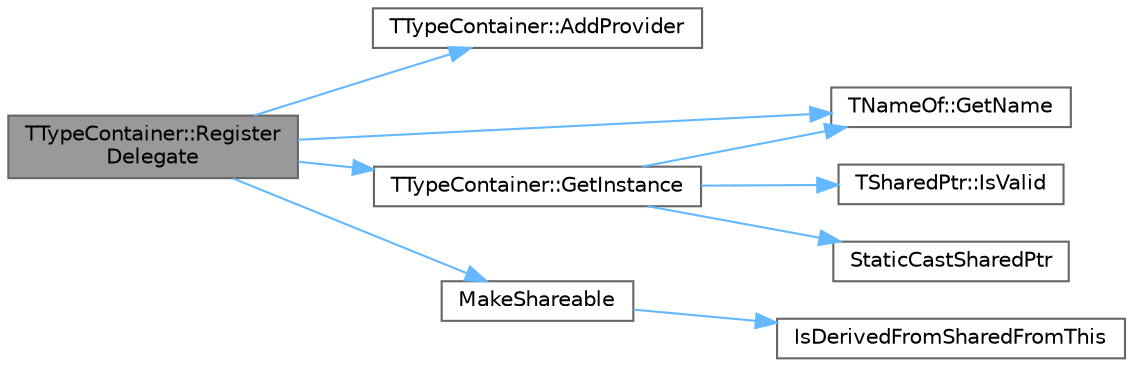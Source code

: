digraph "TTypeContainer::RegisterDelegate"
{
 // INTERACTIVE_SVG=YES
 // LATEX_PDF_SIZE
  bgcolor="transparent";
  edge [fontname=Helvetica,fontsize=10,labelfontname=Helvetica,labelfontsize=10];
  node [fontname=Helvetica,fontsize=10,shape=box,height=0.2,width=0.4];
  rankdir="LR";
  Node1 [id="Node000001",label="TTypeContainer::Register\lDelegate",height=0.2,width=0.4,color="gray40", fillcolor="grey60", style="filled", fontcolor="black",tooltip="Register a factory delegate for the specified class."];
  Node1 -> Node2 [id="edge1_Node000001_Node000002",color="steelblue1",style="solid",tooltip=" "];
  Node2 [id="Node000002",label="TTypeContainer::AddProvider",height=0.2,width=0.4,color="grey40", fillcolor="white", style="filled",URL="$d6/df5/classTTypeContainer.html#a68827a1407253655df9cca965008a9aa",tooltip="Add an instance provider to the container."];
  Node1 -> Node3 [id="edge2_Node000001_Node000003",color="steelblue1",style="solid",tooltip=" "];
  Node3 [id="Node000003",label="TTypeContainer::GetInstance",height=0.2,width=0.4,color="grey40", fillcolor="white", style="filled",URL="$d6/df5/classTTypeContainer.html#a4e13fa45cd8b8d4eb7597d48009e80f1",tooltip="Gets a shared pointer to an instance of the specified class."];
  Node3 -> Node4 [id="edge3_Node000003_Node000004",color="steelblue1",style="solid",tooltip=" "];
  Node4 [id="Node000004",label="TNameOf::GetName",height=0.2,width=0.4,color="grey40", fillcolor="white", style="filled",URL="$df/d4a/structTNameOf.html#ac745fde27f8eb32803d4b4b8245fc6e2",tooltip=" "];
  Node3 -> Node5 [id="edge4_Node000003_Node000005",color="steelblue1",style="solid",tooltip=" "];
  Node5 [id="Node000005",label="TSharedPtr::IsValid",height=0.2,width=0.4,color="grey40", fillcolor="white", style="filled",URL="$d8/d2f/classTSharedPtr.html#acb5f7d3a359aaafcebe24b6b19882ad3",tooltip="Checks to see if this shared pointer is actually pointing to an object."];
  Node3 -> Node6 [id="edge5_Node000003_Node000006",color="steelblue1",style="solid",tooltip=" "];
  Node6 [id="Node000006",label="StaticCastSharedPtr",height=0.2,width=0.4,color="grey40", fillcolor="white", style="filled",URL="$d2/d17/SharedPointer_8h.html#a2ef0bc0c87e174afbd6a19ca229b95e1",tooltip="Casts a shared pointer of one type to another type."];
  Node1 -> Node4 [id="edge6_Node000001_Node000004",color="steelblue1",style="solid",tooltip=" "];
  Node1 -> Node7 [id="edge7_Node000001_Node000007",color="steelblue1",style="solid",tooltip=" "];
  Node7 [id="Node000007",label="MakeShareable",height=0.2,width=0.4,color="grey40", fillcolor="white", style="filled",URL="$d2/d17/SharedPointer_8h.html#a8e889711f2d38942782279b57ea26b73",tooltip="MakeShareable utility function."];
  Node7 -> Node8 [id="edge8_Node000007_Node000008",color="steelblue1",style="solid",tooltip=" "];
  Node8 [id="Node000008",label="IsDerivedFromSharedFromThis",height=0.2,width=0.4,color="grey40", fillcolor="white", style="filled",URL="$de/d3a/SharedPointerInternals_8h.html#a814775cee105cc074718875745ffc188",tooltip=" "];
}
